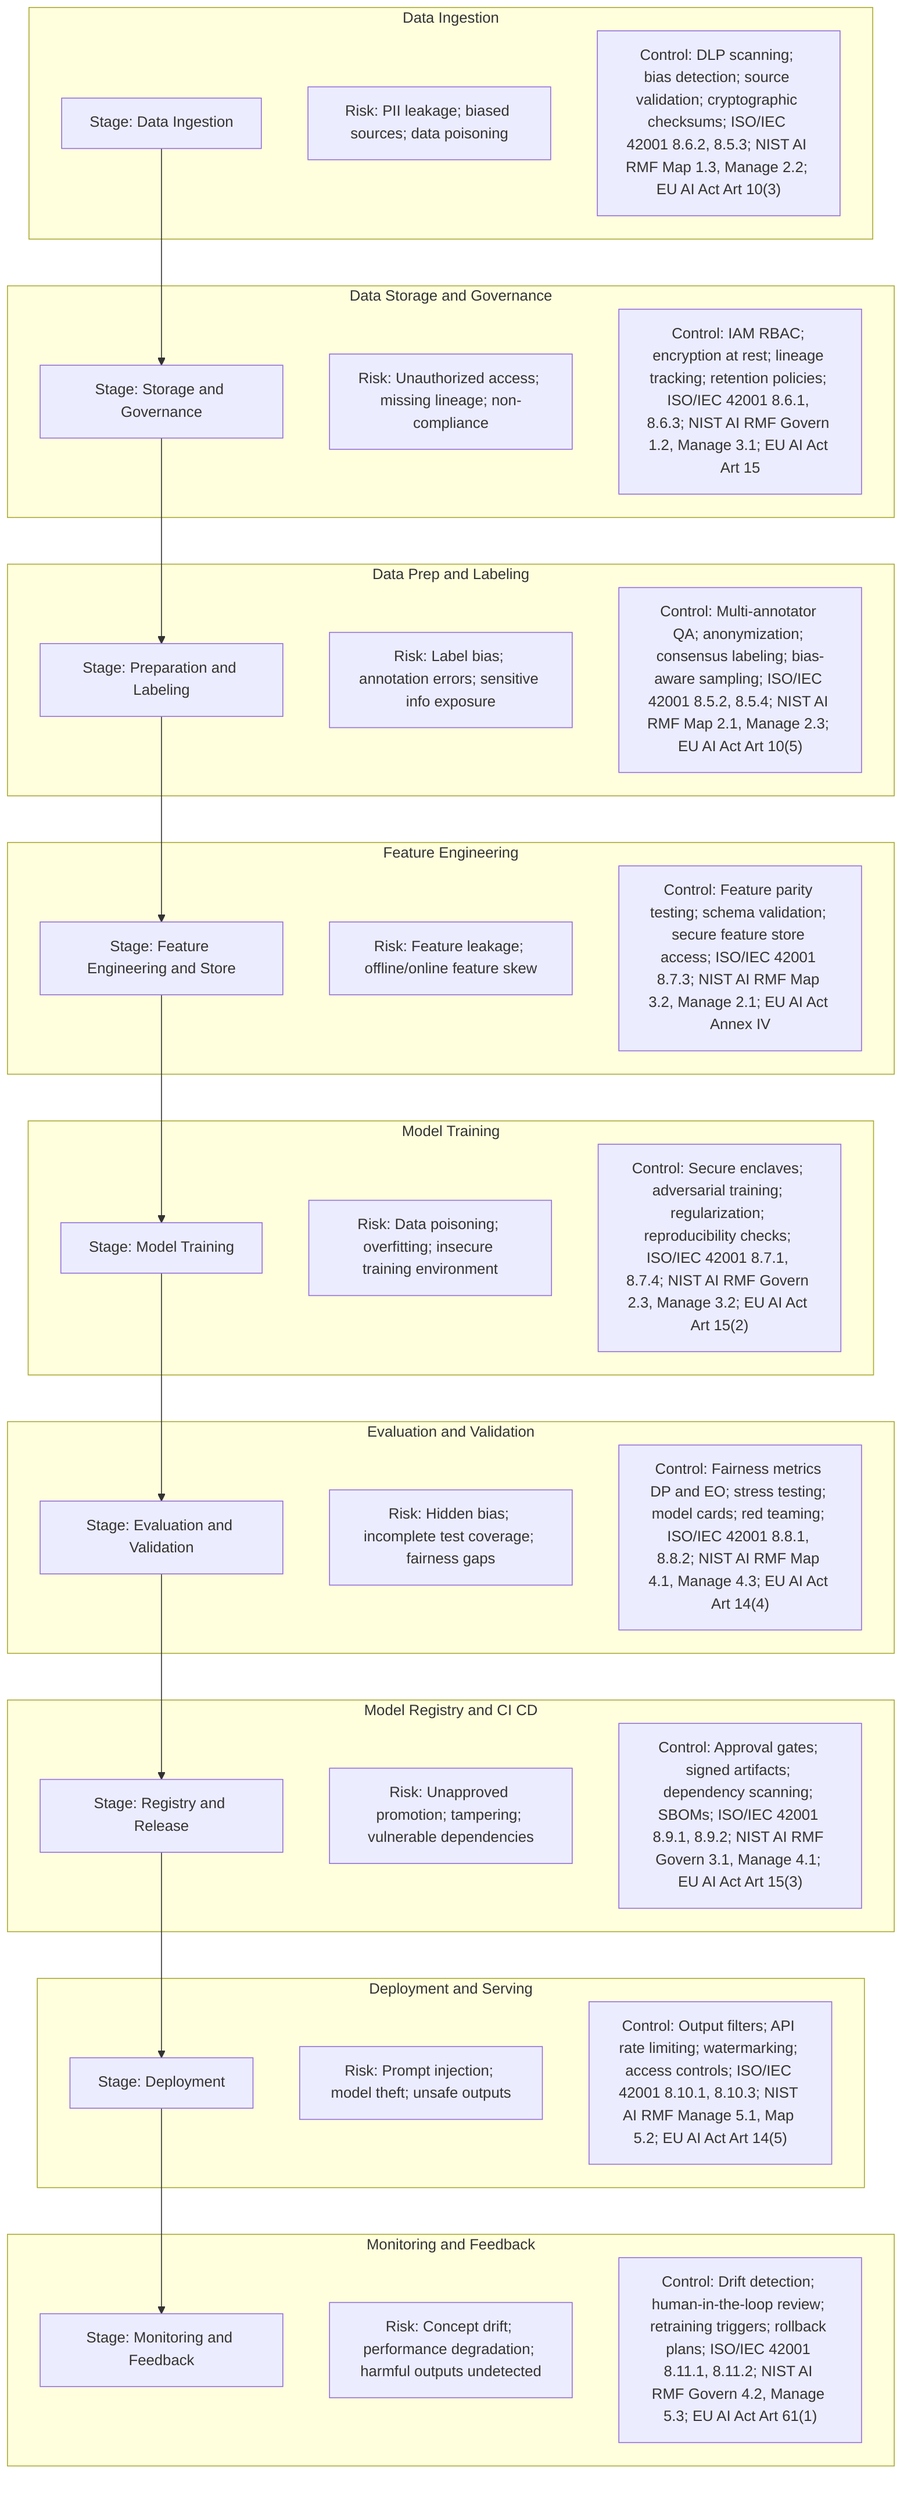 flowchart TD
  subgraph "Data Ingestion"
    DI["Stage: Data Ingestion"]
    R1["Risk: PII leakage; biased sources; data poisoning"]
    C1["Control: DLP scanning; bias detection; source validation; cryptographic checksums; ISO/IEC 42001 8.6.2, 8.5.3; NIST AI RMF Map 1.3, Manage 2.2; EU AI Act Art 10(3)"]
  end

  subgraph "Data Storage and Governance"
    DG["Stage: Storage and Governance"]
    R2["Risk: Unauthorized access; missing lineage; non-compliance"]
    C2["Control: IAM RBAC; encryption at rest; lineage tracking; retention policies; ISO/IEC 42001 8.6.1, 8.6.3; NIST AI RMF Govern 1.2, Manage 3.1; EU AI Act Art 15"]
  end

  subgraph "Data Prep and Labeling"
    DP["Stage: Preparation and Labeling"]
    R3["Risk: Label bias; annotation errors; sensitive info exposure"]
    C3["Control: Multi-annotator QA; anonymization; consensus labeling; bias-aware sampling; ISO/IEC 42001 8.5.2, 8.5.4; NIST AI RMF Map 2.1, Manage 2.3; EU AI Act Art 10(5)"]
  end

  subgraph "Feature Engineering"
    FE["Stage: Feature Engineering and Store"]
    R4["Risk: Feature leakage; offline/online feature skew"]
    C4["Control: Feature parity testing; schema validation; secure feature store access; ISO/IEC 42001 8.7.3; NIST AI RMF Map 3.2, Manage 2.1; EU AI Act Annex IV"]
  end

  subgraph "Model Training"
    MT["Stage: Model Training"]
    R5["Risk: Data poisoning; overfitting; insecure training environment"]
    C5["Control: Secure enclaves; adversarial training; regularization; reproducibility checks; ISO/IEC 42001 8.7.1, 8.7.4; NIST AI RMF Govern 2.3, Manage 3.2; EU AI Act Art 15(2)"]
  end

  subgraph "Evaluation and Validation"
    EV["Stage: Evaluation and Validation"]
    R6["Risk: Hidden bias; incomplete test coverage; fairness gaps"]
    C6["Control: Fairness metrics DP and EO; stress testing; model cards; red teaming; ISO/IEC 42001 8.8.1, 8.8.2; NIST AI RMF Map 4.1, Manage 4.3; EU AI Act Art 14(4)"]
  end

  subgraph "Model Registry and CI CD"
    MR["Stage: Registry and Release"]
    R7["Risk: Unapproved promotion; tampering; vulnerable dependencies"]
    C7["Control: Approval gates; signed artifacts; dependency scanning; SBOMs; ISO/IEC 42001 8.9.1, 8.9.2; NIST AI RMF Govern 3.1, Manage 4.1; EU AI Act Art 15(3)"]
  end

  subgraph "Deployment and Serving"
    DS["Stage: Deployment"]
    R8["Risk: Prompt injection; model theft; unsafe outputs"]
    C8["Control: Output filters; API rate limiting; watermarking; access controls; ISO/IEC 42001 8.10.1, 8.10.3; NIST AI RMF Manage 5.1, Map 5.2; EU AI Act Art 14(5)"]
  end

  subgraph "Monitoring and Feedback"
    MF["Stage: Monitoring and Feedback"]
    R9["Risk: Concept drift; performance degradation; harmful outputs undetected"]
    C9["Control: Drift detection; human-in-the-loop review; retraining triggers; rollback plans; ISO/IEC 42001 8.11.1, 8.11.2; NIST AI RMF Govern 4.2, Manage 5.3; EU AI Act Art 61(1)"]
  end

  DI --> DG --> DP --> FE --> MT --> EV --> MR --> DS --> MF